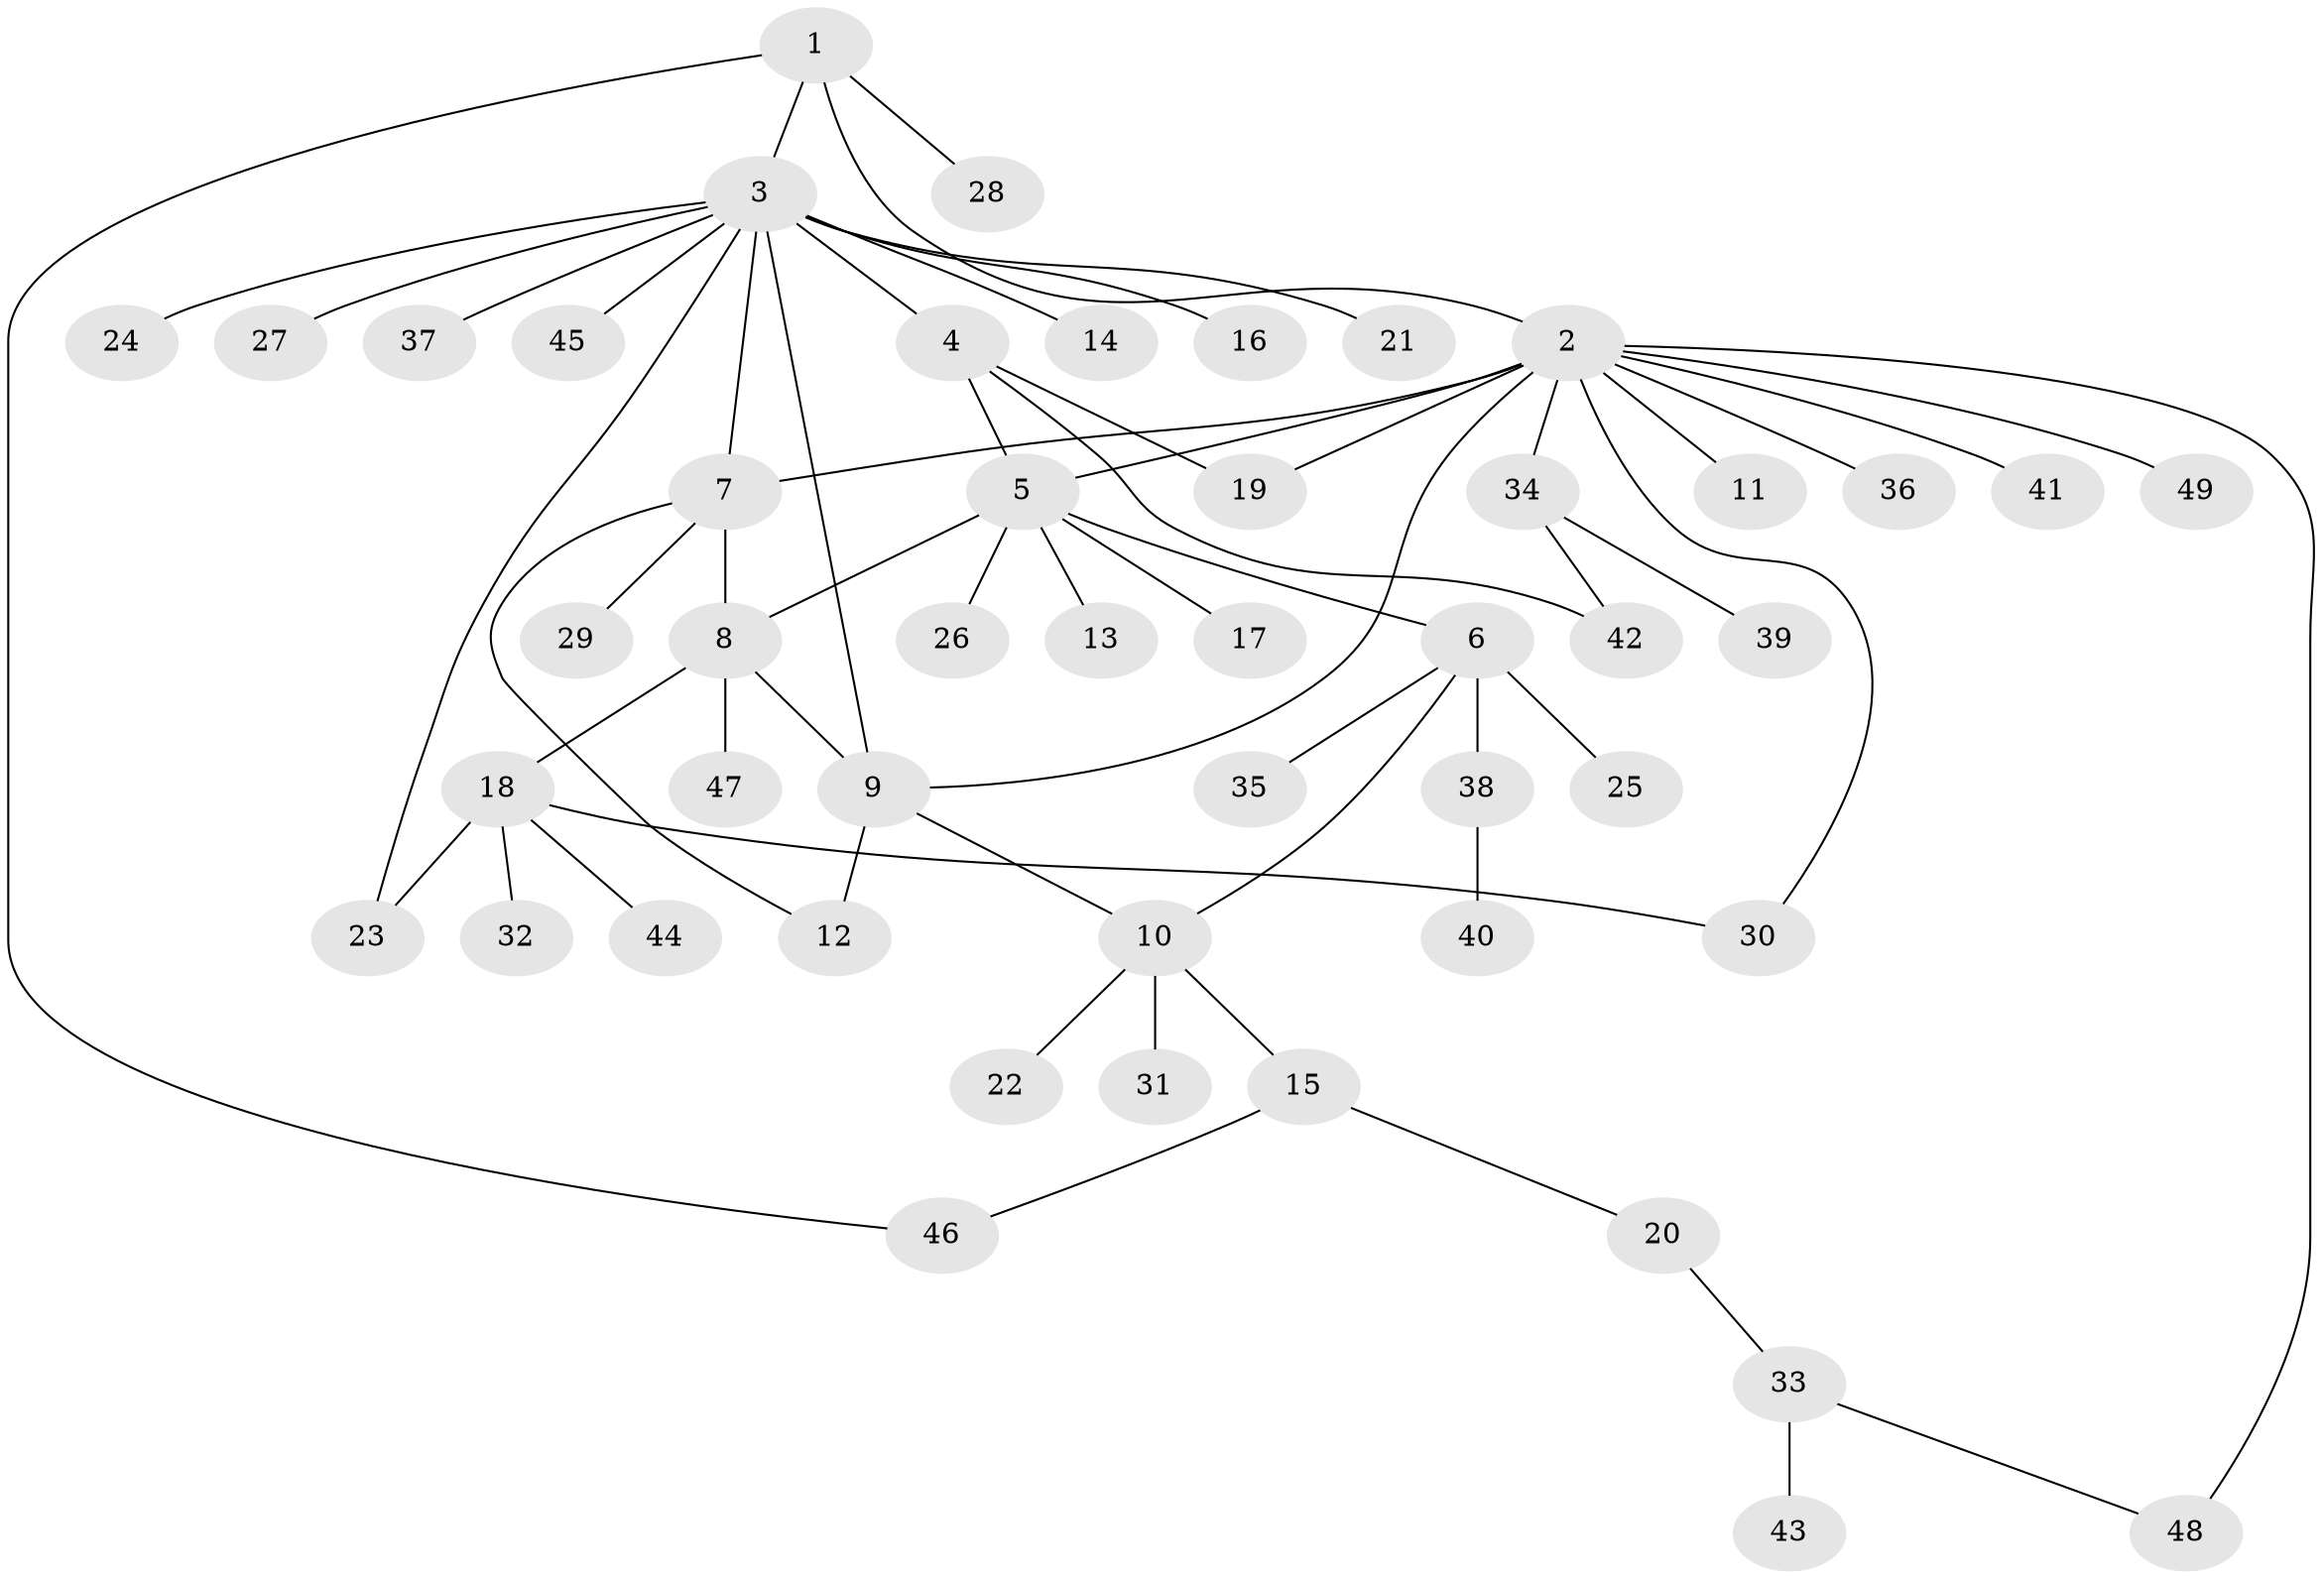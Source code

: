 // Generated by graph-tools (version 1.1) at 2025/11/02/27/25 16:11:29]
// undirected, 49 vertices, 61 edges
graph export_dot {
graph [start="1"]
  node [color=gray90,style=filled];
  1;
  2;
  3;
  4;
  5;
  6;
  7;
  8;
  9;
  10;
  11;
  12;
  13;
  14;
  15;
  16;
  17;
  18;
  19;
  20;
  21;
  22;
  23;
  24;
  25;
  26;
  27;
  28;
  29;
  30;
  31;
  32;
  33;
  34;
  35;
  36;
  37;
  38;
  39;
  40;
  41;
  42;
  43;
  44;
  45;
  46;
  47;
  48;
  49;
  1 -- 2;
  1 -- 3;
  1 -- 28;
  1 -- 46;
  2 -- 5;
  2 -- 7;
  2 -- 9;
  2 -- 11;
  2 -- 19;
  2 -- 30;
  2 -- 34;
  2 -- 36;
  2 -- 41;
  2 -- 48;
  2 -- 49;
  3 -- 4;
  3 -- 7;
  3 -- 9;
  3 -- 14;
  3 -- 16;
  3 -- 21;
  3 -- 23;
  3 -- 24;
  3 -- 27;
  3 -- 37;
  3 -- 45;
  4 -- 5;
  4 -- 19;
  4 -- 42;
  5 -- 6;
  5 -- 8;
  5 -- 13;
  5 -- 17;
  5 -- 26;
  6 -- 10;
  6 -- 25;
  6 -- 35;
  6 -- 38;
  7 -- 8;
  7 -- 12;
  7 -- 29;
  8 -- 9;
  8 -- 18;
  8 -- 47;
  9 -- 10;
  9 -- 12;
  10 -- 15;
  10 -- 22;
  10 -- 31;
  15 -- 20;
  15 -- 46;
  18 -- 23;
  18 -- 30;
  18 -- 32;
  18 -- 44;
  20 -- 33;
  33 -- 43;
  33 -- 48;
  34 -- 39;
  34 -- 42;
  38 -- 40;
}
